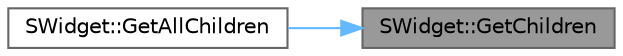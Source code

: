 digraph "SWidget::GetChildren"
{
 // INTERACTIVE_SVG=YES
 // LATEX_PDF_SIZE
  bgcolor="transparent";
  edge [fontname=Helvetica,fontsize=10,labelfontname=Helvetica,labelfontsize=10];
  node [fontname=Helvetica,fontsize=10,shape=box,height=0.2,width=0.4];
  rankdir="RL";
  Node1 [id="Node000001",label="SWidget::GetChildren",height=0.2,width=0.4,color="gray40", fillcolor="grey60", style="filled", fontcolor="black",tooltip="Returns the useful children (if any) of this widget."];
  Node1 -> Node2 [id="edge1_Node000001_Node000002",dir="back",color="steelblue1",style="solid",tooltip=" "];
  Node2 [id="Node000002",label="SWidget::GetAllChildren",height=0.2,width=0.4,color="grey40", fillcolor="white", style="filled",URL="$dd/de2/classSWidget.html#a16b9b2bad3a130d32adfc91d00f0699d",tooltip="Returns the children (if any) of this widget that are used by the invalidation system."];
}
